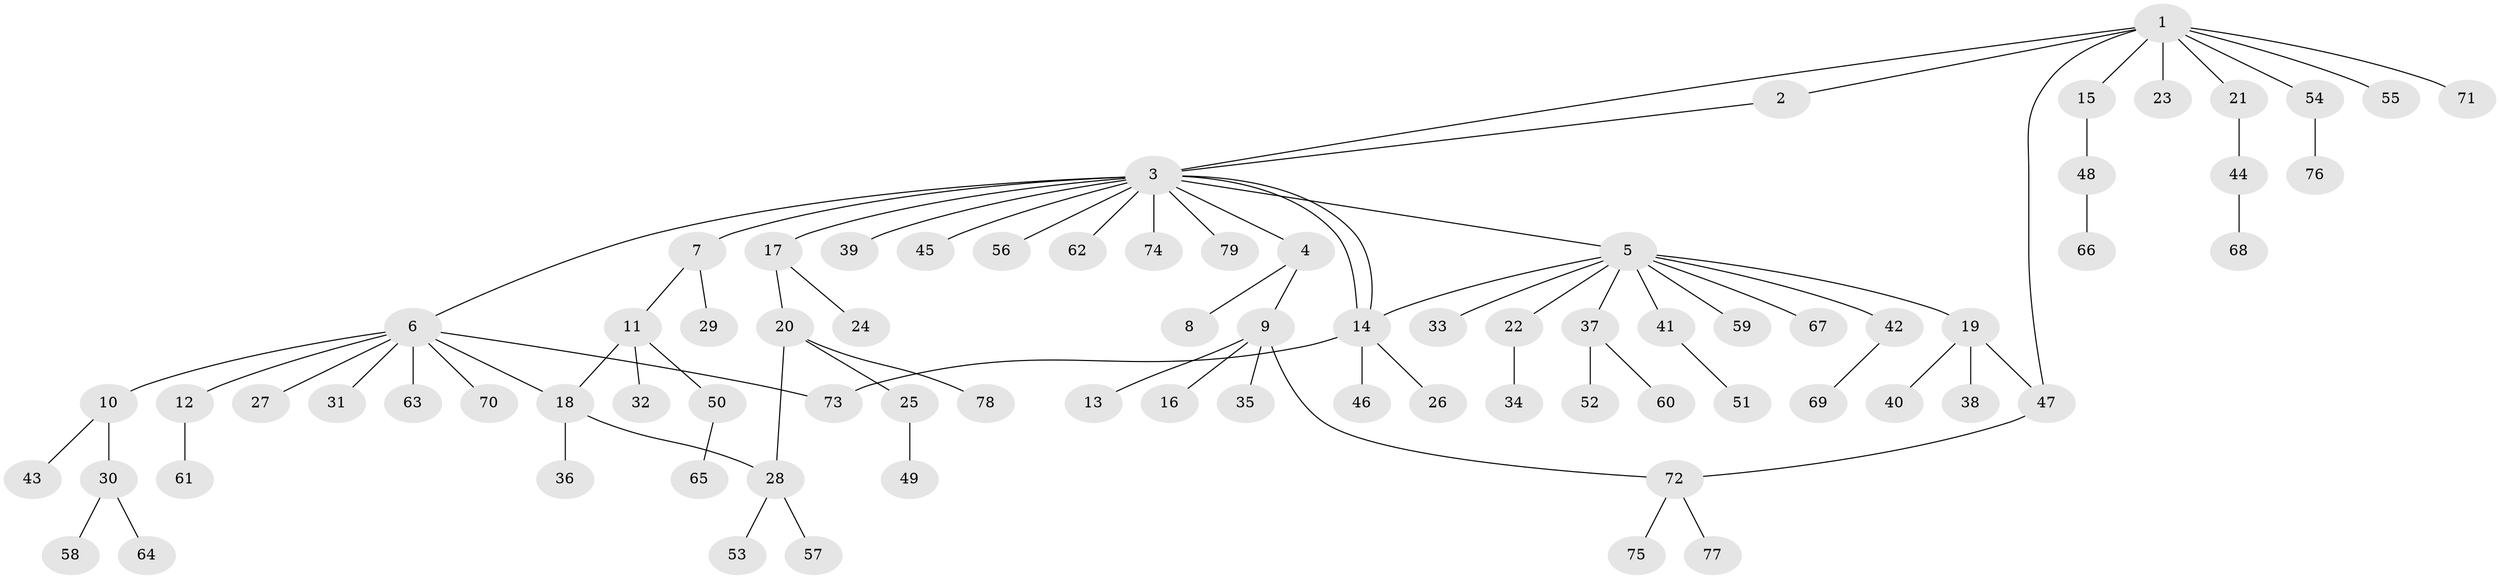 // coarse degree distribution, {3: 0.15384615384615385, 2: 0.15384615384615385, 1: 0.5384615384615384, 7: 0.038461538461538464, 6: 0.07692307692307693, 11: 0.038461538461538464}
// Generated by graph-tools (version 1.1) at 2025/36/03/04/25 23:36:41]
// undirected, 79 vertices, 86 edges
graph export_dot {
  node [color=gray90,style=filled];
  1;
  2;
  3;
  4;
  5;
  6;
  7;
  8;
  9;
  10;
  11;
  12;
  13;
  14;
  15;
  16;
  17;
  18;
  19;
  20;
  21;
  22;
  23;
  24;
  25;
  26;
  27;
  28;
  29;
  30;
  31;
  32;
  33;
  34;
  35;
  36;
  37;
  38;
  39;
  40;
  41;
  42;
  43;
  44;
  45;
  46;
  47;
  48;
  49;
  50;
  51;
  52;
  53;
  54;
  55;
  56;
  57;
  58;
  59;
  60;
  61;
  62;
  63;
  64;
  65;
  66;
  67;
  68;
  69;
  70;
  71;
  72;
  73;
  74;
  75;
  76;
  77;
  78;
  79;
  1 -- 2;
  1 -- 3;
  1 -- 15;
  1 -- 21;
  1 -- 23;
  1 -- 47;
  1 -- 54;
  1 -- 55;
  1 -- 71;
  2 -- 3;
  3 -- 4;
  3 -- 5;
  3 -- 6;
  3 -- 7;
  3 -- 14;
  3 -- 14;
  3 -- 17;
  3 -- 39;
  3 -- 45;
  3 -- 56;
  3 -- 62;
  3 -- 74;
  3 -- 79;
  4 -- 8;
  4 -- 9;
  5 -- 14;
  5 -- 19;
  5 -- 22;
  5 -- 33;
  5 -- 37;
  5 -- 41;
  5 -- 42;
  5 -- 59;
  5 -- 67;
  6 -- 10;
  6 -- 12;
  6 -- 18;
  6 -- 27;
  6 -- 31;
  6 -- 63;
  6 -- 70;
  6 -- 73;
  7 -- 11;
  7 -- 29;
  9 -- 13;
  9 -- 16;
  9 -- 35;
  9 -- 72;
  10 -- 30;
  10 -- 43;
  11 -- 18;
  11 -- 32;
  11 -- 50;
  12 -- 61;
  14 -- 26;
  14 -- 46;
  14 -- 73;
  15 -- 48;
  17 -- 20;
  17 -- 24;
  18 -- 28;
  18 -- 36;
  19 -- 38;
  19 -- 40;
  19 -- 47;
  20 -- 25;
  20 -- 28;
  20 -- 78;
  21 -- 44;
  22 -- 34;
  25 -- 49;
  28 -- 53;
  28 -- 57;
  30 -- 58;
  30 -- 64;
  37 -- 52;
  37 -- 60;
  41 -- 51;
  42 -- 69;
  44 -- 68;
  47 -- 72;
  48 -- 66;
  50 -- 65;
  54 -- 76;
  72 -- 75;
  72 -- 77;
}
